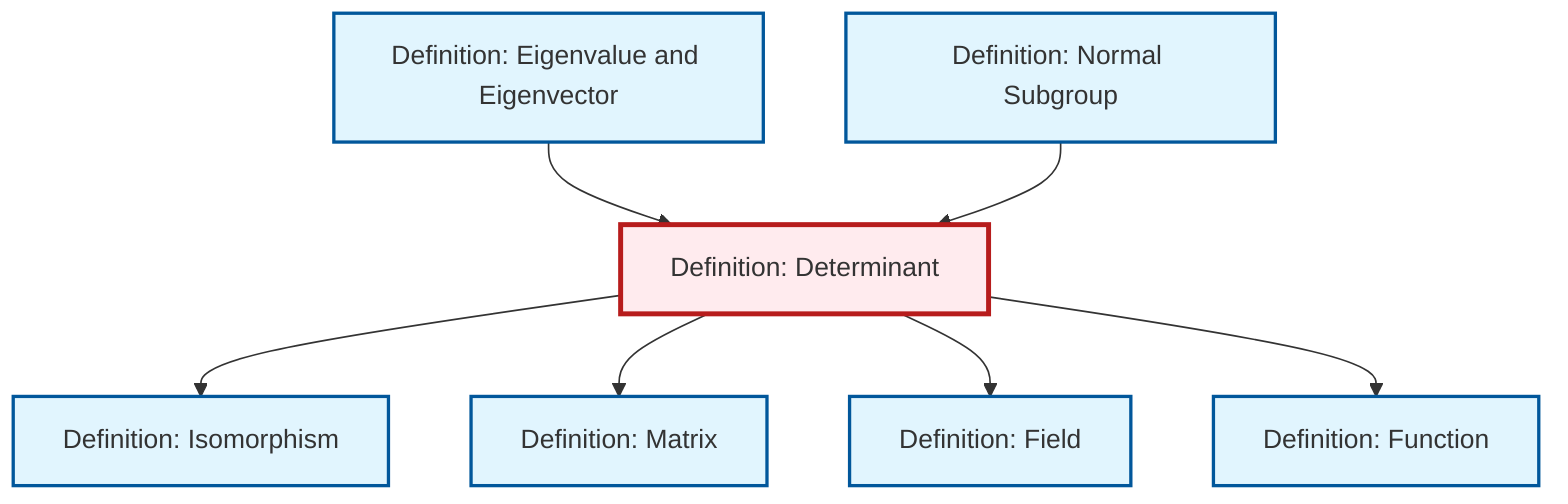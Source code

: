 graph TD
    classDef definition fill:#e1f5fe,stroke:#01579b,stroke-width:2px
    classDef theorem fill:#f3e5f5,stroke:#4a148c,stroke-width:2px
    classDef axiom fill:#fff3e0,stroke:#e65100,stroke-width:2px
    classDef example fill:#e8f5e9,stroke:#1b5e20,stroke-width:2px
    classDef current fill:#ffebee,stroke:#b71c1c,stroke-width:3px
    def-field["Definition: Field"]:::definition
    def-function["Definition: Function"]:::definition
    def-eigenvalue-eigenvector["Definition: Eigenvalue and Eigenvector"]:::definition
    def-determinant["Definition: Determinant"]:::definition
    def-isomorphism["Definition: Isomorphism"]:::definition
    def-normal-subgroup["Definition: Normal Subgroup"]:::definition
    def-matrix["Definition: Matrix"]:::definition
    def-determinant --> def-isomorphism
    def-eigenvalue-eigenvector --> def-determinant
    def-determinant --> def-matrix
    def-determinant --> def-field
    def-normal-subgroup --> def-determinant
    def-determinant --> def-function
    class def-determinant current
